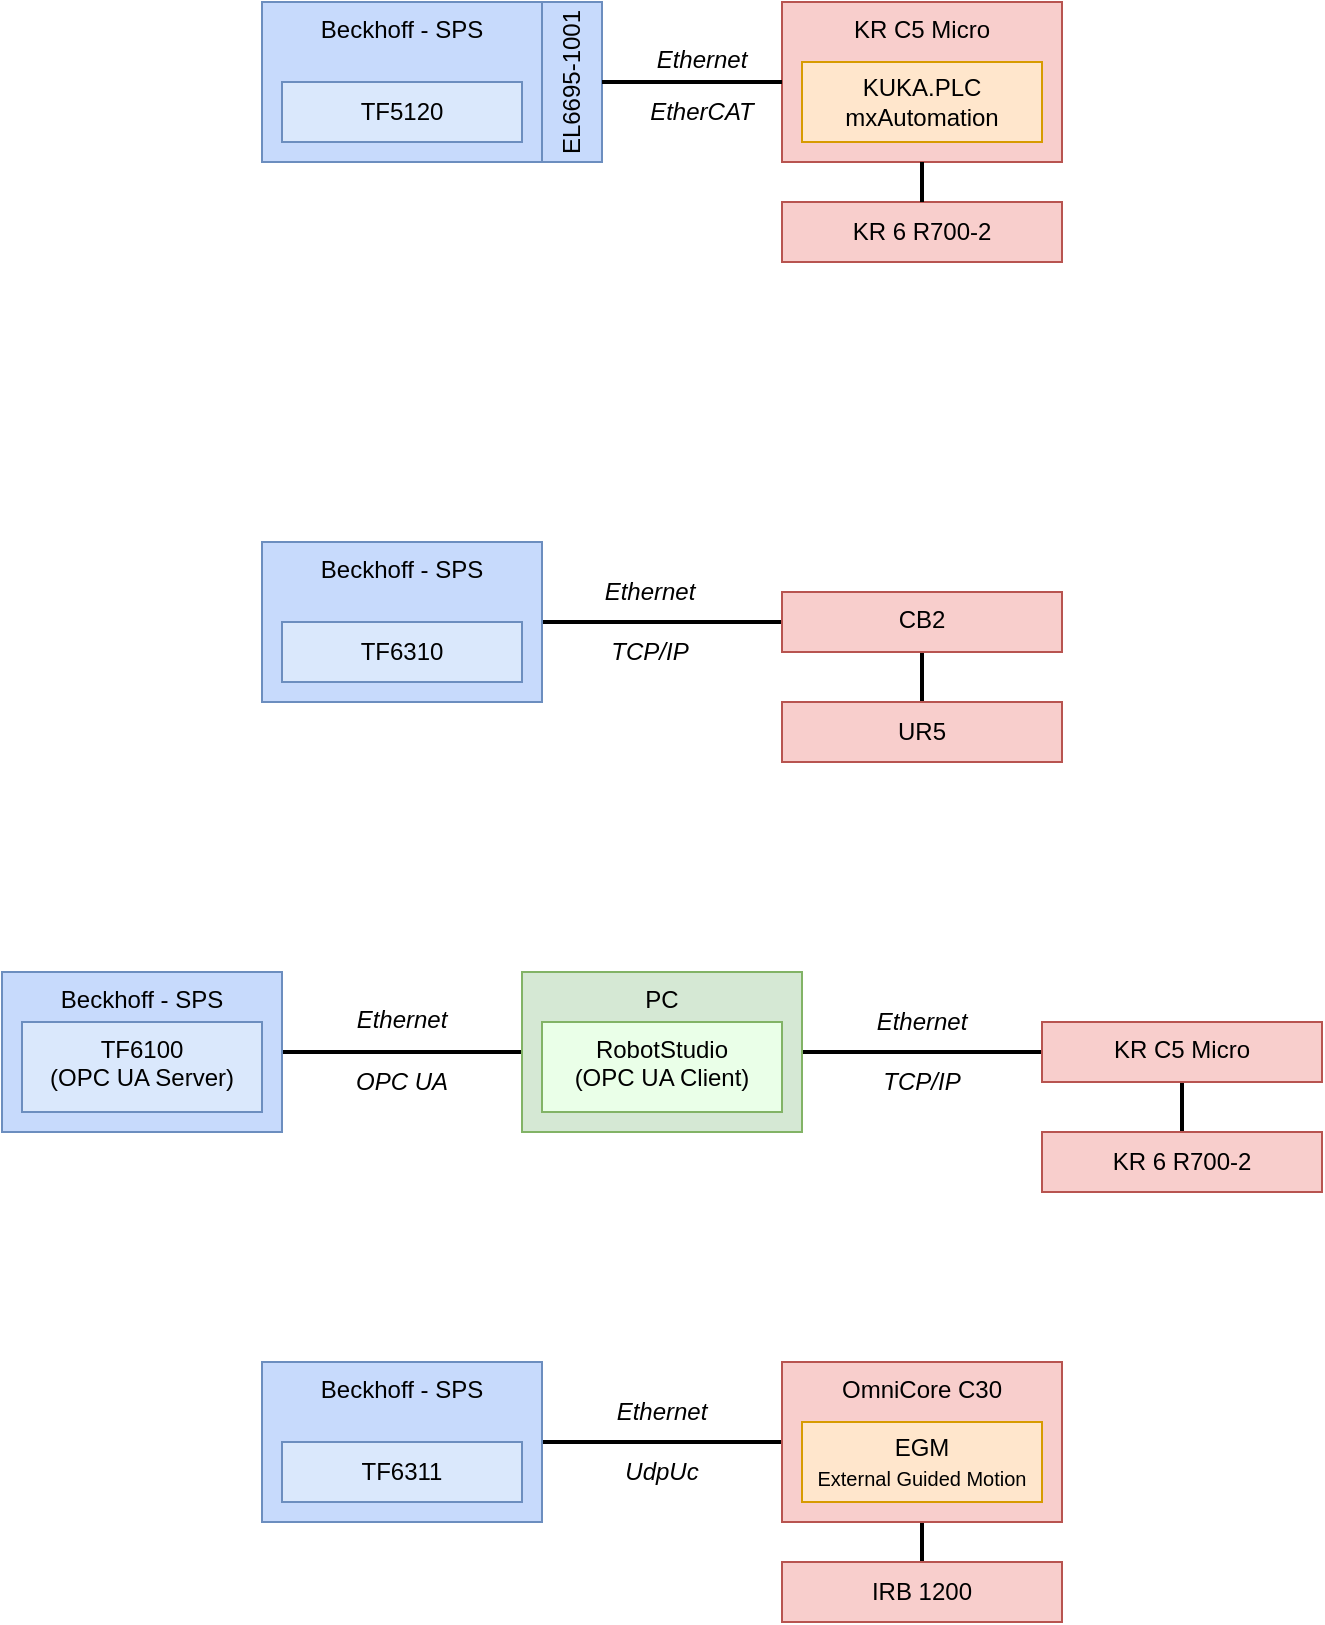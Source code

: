 <mxfile version="24.7.16">
  <diagram name="Seite-1" id="bP-ypP7S-nWM_vMK4z2l">
    <mxGraphModel dx="1434" dy="772" grid="1" gridSize="10" guides="1" tooltips="1" connect="1" arrows="1" fold="1" page="1" pageScale="1" pageWidth="827" pageHeight="1169" math="0" shadow="0">
      <root>
        <mxCell id="0" />
        <mxCell id="1" parent="0" />
        <mxCell id="r8GNynpT9bCfzE9Kq-w6-1" value="Beckhoff - SPS" style="rounded=0;whiteSpace=wrap;html=1;verticalAlign=top;fillColor=#C7DAFC;strokeColor=#6c8ebf;" parent="1" vertex="1">
          <mxGeometry x="220" y="100" width="140" height="80" as="geometry" />
        </mxCell>
        <mxCell id="r8GNynpT9bCfzE9Kq-w6-2" value="TF5120" style="rounded=0;whiteSpace=wrap;html=1;verticalAlign=middle;fillColor=#dae8fc;strokeColor=#6c8ebf;" parent="1" vertex="1">
          <mxGeometry x="230" y="140" width="120" height="30" as="geometry" />
        </mxCell>
        <mxCell id="r8GNynpT9bCfzE9Kq-w6-3" value="EL6695-1001" style="rounded=0;whiteSpace=wrap;html=1;verticalAlign=middle;fillColor=#C7DAFC;strokeColor=#6c8ebf;horizontal=0;" parent="1" vertex="1">
          <mxGeometry x="360" y="100" width="30" height="80" as="geometry" />
        </mxCell>
        <mxCell id="r8GNynpT9bCfzE9Kq-w6-4" value="KR C5 Micro" style="rounded=0;whiteSpace=wrap;html=1;verticalAlign=top;fillColor=#f8cecc;strokeColor=#b85450;" parent="1" vertex="1">
          <mxGeometry x="480" y="100" width="140" height="80" as="geometry" />
        </mxCell>
        <mxCell id="r8GNynpT9bCfzE9Kq-w6-5" value="KUKA.PLC&lt;div&gt;mxAutomation&lt;/div&gt;" style="rounded=0;whiteSpace=wrap;html=1;verticalAlign=middle;fillColor=#ffe6cc;strokeColor=#d79b00;" parent="1" vertex="1">
          <mxGeometry x="490" y="130" width="120" height="40" as="geometry" />
        </mxCell>
        <mxCell id="r8GNynpT9bCfzE9Kq-w6-6" value="KR 6 R700-2" style="rounded=0;whiteSpace=wrap;html=1;verticalAlign=middle;fillColor=#f8cecc;strokeColor=#b85450;" parent="1" vertex="1">
          <mxGeometry x="480" y="200" width="140" height="30" as="geometry" />
        </mxCell>
        <mxCell id="r8GNynpT9bCfzE9Kq-w6-7" value="" style="endArrow=none;html=1;rounded=0;entryX=1;entryY=0.5;entryDx=0;entryDy=0;strokeWidth=2;exitX=0;exitY=0.5;exitDx=0;exitDy=0;" parent="1" source="r8GNynpT9bCfzE9Kq-w6-4" target="r8GNynpT9bCfzE9Kq-w6-3" edge="1">
          <mxGeometry width="50" height="50" relative="1" as="geometry">
            <mxPoint x="420" y="140" as="sourcePoint" />
            <mxPoint x="400" y="330" as="targetPoint" />
          </mxGeometry>
        </mxCell>
        <mxCell id="r8GNynpT9bCfzE9Kq-w6-10" value="" style="endArrow=none;html=1;rounded=0;entryX=0.5;entryY=0;entryDx=0;entryDy=0;strokeWidth=2;exitX=0.5;exitY=1;exitDx=0;exitDy=0;" parent="1" source="r8GNynpT9bCfzE9Kq-w6-4" target="r8GNynpT9bCfzE9Kq-w6-6" edge="1">
          <mxGeometry width="50" height="50" relative="1" as="geometry">
            <mxPoint x="690" y="150" as="sourcePoint" />
            <mxPoint x="630" y="150" as="targetPoint" />
          </mxGeometry>
        </mxCell>
        <mxCell id="r8GNynpT9bCfzE9Kq-w6-11" value="Ethernet" style="text;html=1;align=center;verticalAlign=middle;whiteSpace=wrap;rounded=0;fontStyle=2" parent="1" vertex="1">
          <mxGeometry x="410" y="114" width="60" height="30" as="geometry" />
        </mxCell>
        <mxCell id="F6-UnYbG2vp0ScXQqrLx-6" style="edgeStyle=orthogonalEdgeStyle;rounded=0;orthogonalLoop=1;jettySize=auto;html=1;exitX=1;exitY=0.5;exitDx=0;exitDy=0;endArrow=none;endFill=0;strokeWidth=2;" parent="1" source="F6-UnYbG2vp0ScXQqrLx-1" target="F6-UnYbG2vp0ScXQqrLx-3" edge="1">
          <mxGeometry relative="1" as="geometry" />
        </mxCell>
        <mxCell id="F6-UnYbG2vp0ScXQqrLx-1" value="Beckhoff - SPS" style="rounded=0;whiteSpace=wrap;html=1;verticalAlign=top;fillColor=#C7DAFC;strokeColor=#6c8ebf;" parent="1" vertex="1">
          <mxGeometry x="220" y="370" width="140" height="80" as="geometry" />
        </mxCell>
        <mxCell id="F6-UnYbG2vp0ScXQqrLx-2" value="TF6310" style="rounded=0;whiteSpace=wrap;html=1;verticalAlign=middle;fillColor=#dae8fc;strokeColor=#6c8ebf;" parent="1" vertex="1">
          <mxGeometry x="230" y="410" width="120" height="30" as="geometry" />
        </mxCell>
        <mxCell id="F6-UnYbG2vp0ScXQqrLx-5" style="edgeStyle=orthogonalEdgeStyle;rounded=0;orthogonalLoop=1;jettySize=auto;html=1;endArrow=none;endFill=0;strokeWidth=2;" parent="1" source="F6-UnYbG2vp0ScXQqrLx-3" target="F6-UnYbG2vp0ScXQqrLx-4" edge="1">
          <mxGeometry relative="1" as="geometry" />
        </mxCell>
        <mxCell id="F6-UnYbG2vp0ScXQqrLx-3" value="CB2" style="rounded=0;whiteSpace=wrap;html=1;verticalAlign=top;fillColor=#f8cecc;strokeColor=#b85450;" parent="1" vertex="1">
          <mxGeometry x="480" y="395" width="140" height="30" as="geometry" />
        </mxCell>
        <mxCell id="F6-UnYbG2vp0ScXQqrLx-4" value="UR5" style="rounded=0;whiteSpace=wrap;html=1;verticalAlign=middle;fillColor=#f8cecc;strokeColor=#b85450;" parent="1" vertex="1">
          <mxGeometry x="480" y="450" width="140" height="30" as="geometry" />
        </mxCell>
        <mxCell id="F6-UnYbG2vp0ScXQqrLx-7" value="Ethernet" style="text;html=1;align=center;verticalAlign=middle;whiteSpace=wrap;rounded=0;fontStyle=2" parent="1" vertex="1">
          <mxGeometry x="383.5" y="380" width="60" height="30" as="geometry" />
        </mxCell>
        <mxCell id="F6-UnYbG2vp0ScXQqrLx-10" value="TCP/IP" style="text;html=1;align=center;verticalAlign=middle;whiteSpace=wrap;rounded=0;fontStyle=2" parent="1" vertex="1">
          <mxGeometry x="383.5" y="410" width="60" height="30" as="geometry" />
        </mxCell>
        <mxCell id="X5R0JDHQ25qrfv0_9PE1-14" style="edgeStyle=orthogonalEdgeStyle;rounded=0;orthogonalLoop=1;jettySize=auto;html=1;exitX=1;exitY=0.5;exitDx=0;exitDy=0;entryX=0;entryY=0.5;entryDx=0;entryDy=0;endArrow=none;endFill=0;strokeWidth=2;" parent="1" source="X5R0JDHQ25qrfv0_9PE1-1" target="X5R0JDHQ25qrfv0_9PE1-4" edge="1">
          <mxGeometry relative="1" as="geometry" />
        </mxCell>
        <mxCell id="X5R0JDHQ25qrfv0_9PE1-1" value="Beckhoff - SPS" style="rounded=0;whiteSpace=wrap;html=1;verticalAlign=top;fillColor=#C7DAFC;strokeColor=#6c8ebf;" parent="1" vertex="1">
          <mxGeometry x="90" y="585" width="140" height="80" as="geometry" />
        </mxCell>
        <mxCell id="X5R0JDHQ25qrfv0_9PE1-2" value="TF6100&lt;div&gt;(OPC UA Server)&lt;/div&gt;" style="rounded=0;whiteSpace=wrap;html=1;verticalAlign=top;fillColor=#dae8fc;strokeColor=#6c8ebf;" parent="1" vertex="1">
          <mxGeometry x="100" y="610" width="120" height="45" as="geometry" />
        </mxCell>
        <mxCell id="X5R0JDHQ25qrfv0_9PE1-13" style="edgeStyle=orthogonalEdgeStyle;rounded=0;orthogonalLoop=1;jettySize=auto;html=1;entryX=0;entryY=0.5;entryDx=0;entryDy=0;endArrow=none;endFill=0;strokeWidth=2;" parent="1" source="X5R0JDHQ25qrfv0_9PE1-4" target="X5R0JDHQ25qrfv0_9PE1-8" edge="1">
          <mxGeometry relative="1" as="geometry" />
        </mxCell>
        <mxCell id="X5R0JDHQ25qrfv0_9PE1-4" value="PC" style="rounded=0;whiteSpace=wrap;html=1;verticalAlign=top;fillColor=#d5e8d4;strokeColor=#82b366;" parent="1" vertex="1">
          <mxGeometry x="350" y="585" width="140" height="80" as="geometry" />
        </mxCell>
        <mxCell id="X5R0JDHQ25qrfv0_9PE1-5" value="RobotStudio&lt;div&gt;(OPC UA Client)&lt;/div&gt;" style="rounded=0;whiteSpace=wrap;html=1;verticalAlign=top;fillColor=#EAFFE8;strokeColor=#82b366;" parent="1" vertex="1">
          <mxGeometry x="360" y="610" width="120" height="45" as="geometry" />
        </mxCell>
        <mxCell id="X5R0JDHQ25qrfv0_9PE1-7" style="edgeStyle=orthogonalEdgeStyle;rounded=0;orthogonalLoop=1;jettySize=auto;html=1;endArrow=none;endFill=0;strokeWidth=2;" parent="1" source="X5R0JDHQ25qrfv0_9PE1-8" target="X5R0JDHQ25qrfv0_9PE1-9" edge="1">
          <mxGeometry relative="1" as="geometry" />
        </mxCell>
        <mxCell id="X5R0JDHQ25qrfv0_9PE1-8" value="KR C5 Micro" style="rounded=0;whiteSpace=wrap;html=1;verticalAlign=top;fillColor=#f8cecc;strokeColor=#b85450;" parent="1" vertex="1">
          <mxGeometry x="610" y="610" width="140" height="30" as="geometry" />
        </mxCell>
        <mxCell id="X5R0JDHQ25qrfv0_9PE1-9" value="KR 6 R700-2" style="rounded=0;whiteSpace=wrap;html=1;verticalAlign=middle;fillColor=#f8cecc;strokeColor=#b85450;" parent="1" vertex="1">
          <mxGeometry x="610" y="665" width="140" height="30" as="geometry" />
        </mxCell>
        <mxCell id="X5R0JDHQ25qrfv0_9PE1-15" value="Ethernet" style="text;html=1;align=center;verticalAlign=middle;whiteSpace=wrap;rounded=0;fontStyle=2" parent="1" vertex="1">
          <mxGeometry x="260" y="594" width="60" height="30" as="geometry" />
        </mxCell>
        <mxCell id="X5R0JDHQ25qrfv0_9PE1-16" value="OPC UA" style="text;html=1;align=center;verticalAlign=middle;whiteSpace=wrap;rounded=0;fontStyle=2" parent="1" vertex="1">
          <mxGeometry x="260" y="625" width="60" height="30" as="geometry" />
        </mxCell>
        <mxCell id="X5R0JDHQ25qrfv0_9PE1-17" value="Ethernet" style="text;html=1;align=center;verticalAlign=middle;whiteSpace=wrap;rounded=0;fontStyle=2" parent="1" vertex="1">
          <mxGeometry x="520" y="595" width="60" height="30" as="geometry" />
        </mxCell>
        <mxCell id="X5R0JDHQ25qrfv0_9PE1-18" value="TCP/IP" style="text;html=1;align=center;verticalAlign=middle;whiteSpace=wrap;rounded=0;fontStyle=2" parent="1" vertex="1">
          <mxGeometry x="520" y="625" width="60" height="30" as="geometry" />
        </mxCell>
        <mxCell id="X5R0JDHQ25qrfv0_9PE1-23" style="edgeStyle=orthogonalEdgeStyle;rounded=0;orthogonalLoop=1;jettySize=auto;html=1;entryX=0;entryY=0.5;entryDx=0;entryDy=0;endArrow=none;endFill=0;strokeWidth=2;" parent="1" source="X5R0JDHQ25qrfv0_9PE1-19" target="X5R0JDHQ25qrfv0_9PE1-21" edge="1">
          <mxGeometry relative="1" as="geometry" />
        </mxCell>
        <mxCell id="X5R0JDHQ25qrfv0_9PE1-19" value="Beckhoff - SPS" style="rounded=0;whiteSpace=wrap;html=1;verticalAlign=top;fillColor=#C7DAFC;strokeColor=#6c8ebf;" parent="1" vertex="1">
          <mxGeometry x="220" y="780" width="140" height="80" as="geometry" />
        </mxCell>
        <mxCell id="X5R0JDHQ25qrfv0_9PE1-20" value="TF6311" style="rounded=0;whiteSpace=wrap;html=1;verticalAlign=middle;fillColor=#dae8fc;strokeColor=#6c8ebf;" parent="1" vertex="1">
          <mxGeometry x="230" y="820" width="120" height="30" as="geometry" />
        </mxCell>
        <mxCell id="X5R0JDHQ25qrfv0_9PE1-27" style="edgeStyle=orthogonalEdgeStyle;rounded=0;orthogonalLoop=1;jettySize=auto;html=1;exitX=0.5;exitY=1;exitDx=0;exitDy=0;endArrow=none;endFill=0;strokeWidth=2;" parent="1" source="X5R0JDHQ25qrfv0_9PE1-21" target="X5R0JDHQ25qrfv0_9PE1-26" edge="1">
          <mxGeometry relative="1" as="geometry" />
        </mxCell>
        <mxCell id="X5R0JDHQ25qrfv0_9PE1-21" value="OmniCore C30" style="rounded=0;whiteSpace=wrap;html=1;verticalAlign=top;fillColor=#f8cecc;strokeColor=#b85450;" parent="1" vertex="1">
          <mxGeometry x="480" y="780" width="140" height="80" as="geometry" />
        </mxCell>
        <mxCell id="X5R0JDHQ25qrfv0_9PE1-22" value="EGM&lt;div&gt;&lt;span style=&quot;background-color: initial;&quot;&gt;&lt;font style=&quot;font-size: 10px;&quot;&gt;External Guided Motion&lt;/font&gt;&lt;/span&gt;&lt;/div&gt;" style="rounded=0;whiteSpace=wrap;html=1;verticalAlign=middle;fillColor=#ffe6cc;strokeColor=#d79b00;" parent="1" vertex="1">
          <mxGeometry x="490" y="810" width="120" height="40" as="geometry" />
        </mxCell>
        <mxCell id="X5R0JDHQ25qrfv0_9PE1-24" value="Ethernet" style="text;html=1;align=center;verticalAlign=middle;whiteSpace=wrap;rounded=0;fontStyle=2" parent="1" vertex="1">
          <mxGeometry x="390" y="790" width="60" height="30" as="geometry" />
        </mxCell>
        <mxCell id="X5R0JDHQ25qrfv0_9PE1-25" value="UdpUc" style="text;html=1;align=center;verticalAlign=middle;whiteSpace=wrap;rounded=0;fontStyle=2" parent="1" vertex="1">
          <mxGeometry x="390" y="820" width="60" height="30" as="geometry" />
        </mxCell>
        <mxCell id="X5R0JDHQ25qrfv0_9PE1-26" value="IRB 1200" style="rounded=0;whiteSpace=wrap;html=1;verticalAlign=middle;fillColor=#f8cecc;strokeColor=#b85450;" parent="1" vertex="1">
          <mxGeometry x="480" y="880" width="140" height="30" as="geometry" />
        </mxCell>
        <mxCell id="QYz4CCSMn2IMzpOUiTUl-1" value="EtherCAT" style="text;html=1;align=center;verticalAlign=middle;whiteSpace=wrap;rounded=0;fontStyle=2" vertex="1" parent="1">
          <mxGeometry x="410" y="140" width="60" height="30" as="geometry" />
        </mxCell>
      </root>
    </mxGraphModel>
  </diagram>
</mxfile>
